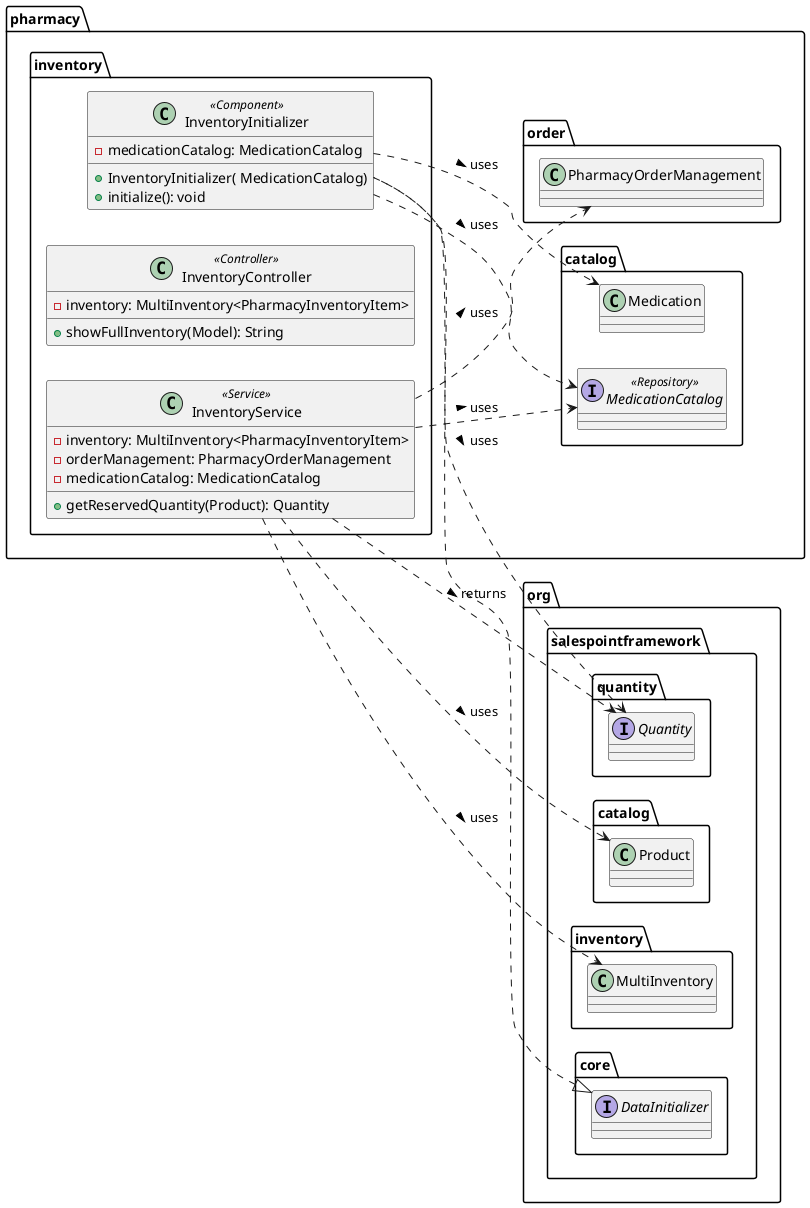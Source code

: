 @startuml Inventory-initializer

left to right direction

!define SALESPOINT org.salespointframework

package pharmacy.inventory {
    class InventoryInitializer <<Component>> {

        - medicationCatalog: MedicationCatalog
        + InventoryInitializer( MedicationCatalog)
        + initialize(): void
    }
     class InventoryController <<Controller>> {
                - inventory: MultiInventory<PharmacyInventoryItem>
                + showFullInventory(Model): String
            }

     class InventoryService <<Service>> {
            - inventory: MultiInventory<PharmacyInventoryItem>
            - orderManagement: PharmacyOrderManagement
            - medicationCatalog: MedicationCatalog
            + getReservedQuantity(Product): Quantity
        }


    }



package pharmacy.catalog {
    interface MedicationCatalog <<Repository>>
    class Medication
}


package org.salespointframework {
    package core {
        interface DataInitializer
    }

    package quantity {
        interface Quantity
    }
     package catalog {
        class Product
    }
}

pharmacy.inventory.InventoryInitializer .up.|> SALESPOINT.core.DataInitializer
pharmacy.inventory.InventoryInitializer ..> pharmacy.catalog.MedicationCatalog : uses >

pharmacy.inventory.InventoryInitializer ..> pharmacy.catalog.Medication : uses >
pharmacy.inventory.InventoryInitializer ..> SALESPOINT.quantity.Quantity : uses >
pharmacy.inventory.InventoryService ..> SALESPOINT.catalog.Product : uses >

pharmacy.inventory.InventoryService ..> SALESPOINT.inventory.MultiInventory : uses >
pharmacy.inventory.InventoryService ..> pharmacy.catalog.MedicationCatalog : uses >
pharmacy.inventory.InventoryService ..> pharmacy.order.PharmacyOrderManagement : uses >
pharmacy.inventory.InventoryService ..> SALESPOINT.quantity.Quantity : returns >

@enduml
